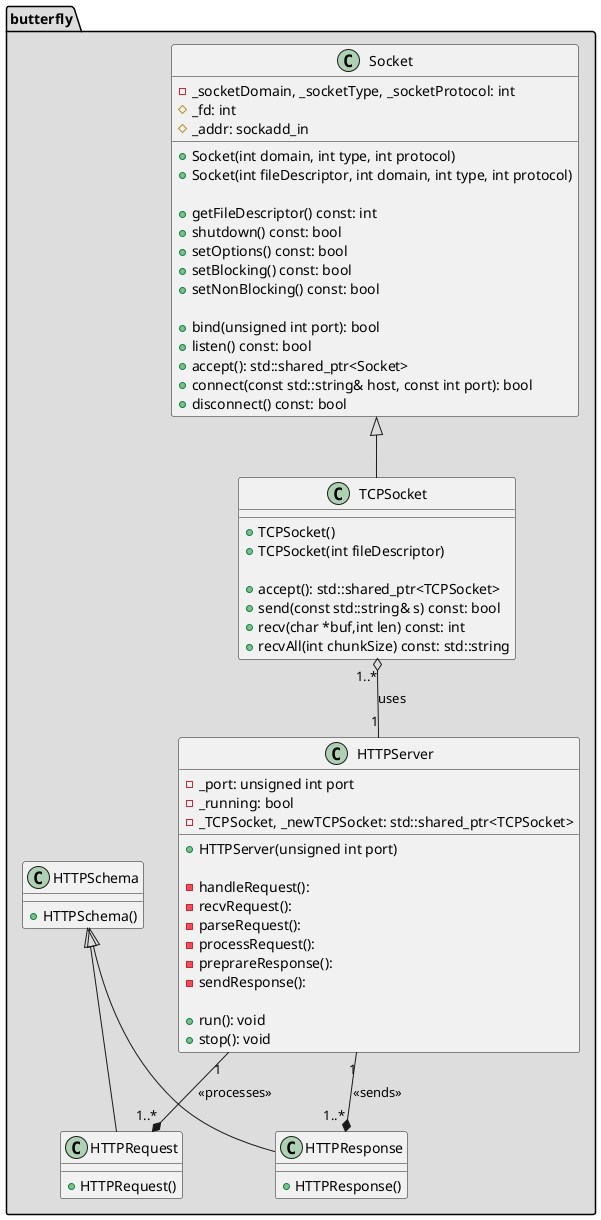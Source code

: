 @startuml
'https://plantuml.com/sequence-diagram
package butterfly #DDDDDD
{

class Socket
{
    - _socketDomain, _socketType, _socketProtocol: int
    #_fd: int
    #_addr: sockadd_in

    +Socket(int domain, int type, int protocol)
    +Socket(int fileDescriptor, int domain, int type, int protocol)

    +getFileDescriptor() const: int
    +shutdown() const: bool
    +setOptions() const: bool
    +setBlocking() const: bool
    +setNonBlocking() const: bool

    +bind(unsigned int port): bool
    +listen() const: bool
    +accept(): std::shared_ptr<Socket>
    +connect(const std::string& host, const int port): bool
    +disconnect() const: bool
}

class TCPSocket
{

    +TCPSocket()
    +TCPSocket(int fileDescriptor)

    +accept(): std::shared_ptr<TCPSocket>
    +send(const std::string& s) const: bool
    +recv(char *buf,int len) const: int
    +recvAll(int chunkSize) const: std::string
}

class HTTPServer
{
    - _port: unsigned int port
    -_running: bool
    - _TCPSocket, _newTCPSocket: std::shared_ptr<TCPSocket>
    +HTTPServer(unsigned int port)

    -handleRequest():
    -recvRequest():
    -parseRequest():
    -processRequest():
    -preprareResponse():
    -sendResponse():

    +run(): void
    +stop(): void
}

class HTTPSchema
{

    +HTTPSchema()
}

class HTTPRequest
{

    +HTTPRequest()
}

class HTTPResponse
{

    +HTTPResponse()
}

Socket            <|-- TCPSocket
TCPSocket "1..*"  o--  "1" HTTPServer : uses

HTTPServer "1"    --* "1..*" HTTPRequest: <<processes>>
HTTPServer "1"    --* "1..*" HTTPResponse: <<sends>>

HTTPSchema <|-- HTTPRequest
HTTPSchema <|-- HTTPResponse

}
@enduml